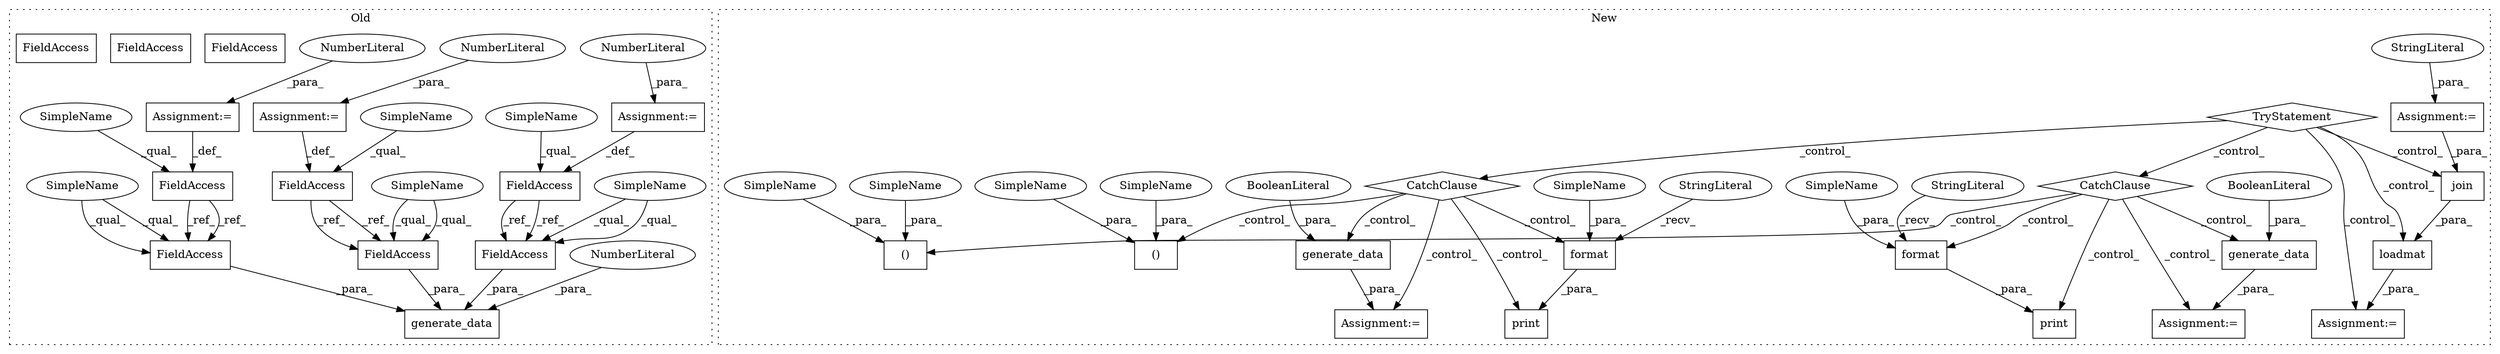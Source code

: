 digraph G {
subgraph cluster0 {
1 [label="generate_data" a="32" s="1088,1148" l="14,1" shape="box"];
16 [label="Assignment:=" a="7" s="913" l="1" shape="box"];
17 [label="NumberLiteral" a="34" s="914" l="3" shape="ellipse"];
25 [label="Assignment:=" a="7" s="934" l="1" shape="box"];
26 [label="NumberLiteral" a="34" s="935" l="3" shape="ellipse"];
28 [label="Assignment:=" a="7" s="962" l="1" shape="box"];
29 [label="NumberLiteral" a="34" s="963" l="3" shape="ellipse"];
30 [label="NumberLiteral" a="34" s="1146" l="2" shape="ellipse"];
31 [label="FieldAccess" a="22" s="944" l="18" shape="box"];
32 [label="FieldAccess" a="22" s="923" l="11" shape="box"];
33 [label="FieldAccess" a="22" s="901" l="12" shape="box"];
34 [label="FieldAccess" a="22" s="1102" l="12" shape="box"];
35 [label="FieldAccess" a="22" s="1115" l="11" shape="box"];
36 [label="FieldAccess" a="22" s="1127" l="18" shape="box"];
41 [label="SimpleName" a="42" s="1127" l="4" shape="ellipse"];
42 [label="SimpleName" a="42" s="1115" l="4" shape="ellipse"];
43 [label="SimpleName" a="42" s="923" l="4" shape="ellipse"];
44 [label="SimpleName" a="42" s="1102" l="4" shape="ellipse"];
45 [label="SimpleName" a="42" s="901" l="4" shape="ellipse"];
46 [label="SimpleName" a="42" s="944" l="4" shape="ellipse"];
47 [label="FieldAccess" a="22" s="1115" l="11" shape="box"];
48 [label="FieldAccess" a="22" s="1102" l="12" shape="box"];
49 [label="FieldAccess" a="22" s="1127" l="18" shape="box"];
label = "Old";
style="dotted";
}
subgraph cluster1 {
2 [label="join" a="32" s="1247,1296" l="5,1" shape="box"];
3 [label="TryStatement" a="54" s="1218" l="4" shape="diamond"];
4 [label="()" a="106" s="1607" l="15" shape="box"];
5 [label="format" a="32" s="1404,1419" l="7,1" shape="box"];
6 [label="()" a="106" s="1436" l="15" shape="box"];
7 [label="format" a="32" s="1575,1590" l="7,1" shape="box"];
8 [label="loadmat" a="32" s="1234,1297" l="8,1" shape="box"];
9 [label="print" a="32" s="1520,1591" l="6,1" shape="box"];
10 [label="generate_data" a="32" s="1624,1642" l="14,1" shape="box"];
11 [label="print" a="32" s="1349,1420" l="6,1" shape="box"];
12 [label="generate_data" a="32" s="1453,1471" l="14,1" shape="box"];
13 [label="BooleanLiteral" a="9" s="1467" l="4" shape="ellipse"];
14 [label="BooleanLiteral" a="9" s="1638" l="4" shape="ellipse"];
15 [label="CatchClause" a="12" s="1480,1510" l="11,2" shape="diamond"];
18 [label="Assignment:=" a="7" s="1622" l="2" shape="box"];
19 [label="CatchClause" a="12" s="1307,1339" l="11,2" shape="diamond"];
20 [label="Assignment:=" a="7" s="1233" l="1" shape="box"];
21 [label="StringLiteral" a="45" s="1355" l="48" shape="ellipse"];
22 [label="StringLiteral" a="45" s="1526" l="48" shape="ellipse"];
23 [label="Assignment:=" a="7" s="1451" l="2" shape="box"];
24 [label="Assignment:=" a="7" s="1199" l="1" shape="box"];
27 [label="StringLiteral" a="45" s="1200" l="12" shape="ellipse"];
37 [label="SimpleName" a="42" s="1582" l="8" shape="ellipse"];
38 [label="SimpleName" a="42" s="1411" l="8" shape="ellipse"];
39 [label="SimpleName" a="42" s="1450" l="1" shape="ellipse"];
40 [label="SimpleName" a="42" s="1621" l="1" shape="ellipse"];
50 [label="SimpleName" a="42" s="1436" l="1" shape="ellipse"];
51 [label="SimpleName" a="42" s="1607" l="1" shape="ellipse"];
label = "New";
style="dotted";
}
2 -> 8 [label="_para_"];
3 -> 20 [label="_control_"];
3 -> 19 [label="_control_"];
3 -> 8 [label="_control_"];
3 -> 2 [label="_control_"];
3 -> 15 [label="_control_"];
5 -> 11 [label="_para_"];
7 -> 9 [label="_para_"];
8 -> 20 [label="_para_"];
10 -> 18 [label="_para_"];
12 -> 23 [label="_para_"];
13 -> 12 [label="_para_"];
14 -> 10 [label="_para_"];
15 -> 10 [label="_control_"];
15 -> 7 [label="_control_"];
15 -> 18 [label="_control_"];
15 -> 4 [label="_control_"];
15 -> 9 [label="_control_"];
16 -> 33 [label="_def_"];
17 -> 16 [label="_para_"];
19 -> 23 [label="_control_"];
19 -> 6 [label="_control_"];
19 -> 5 [label="_control_"];
19 -> 11 [label="_control_"];
19 -> 12 [label="_control_"];
21 -> 5 [label="_recv_"];
22 -> 7 [label="_recv_"];
24 -> 2 [label="_para_"];
25 -> 32 [label="_def_"];
26 -> 25 [label="_para_"];
27 -> 24 [label="_para_"];
28 -> 31 [label="_def_"];
29 -> 28 [label="_para_"];
30 -> 1 [label="_para_"];
31 -> 49 [label="_ref_"];
31 -> 49 [label="_ref_"];
32 -> 47 [label="_ref_"];
32 -> 47 [label="_ref_"];
33 -> 48 [label="_ref_"];
33 -> 48 [label="_ref_"];
37 -> 7 [label="_para_"];
38 -> 5 [label="_para_"];
39 -> 6 [label="_para_"];
40 -> 4 [label="_para_"];
41 -> 49 [label="_qual_"];
41 -> 49 [label="_qual_"];
42 -> 47 [label="_qual_"];
42 -> 47 [label="_qual_"];
43 -> 32 [label="_qual_"];
44 -> 48 [label="_qual_"];
44 -> 48 [label="_qual_"];
45 -> 33 [label="_qual_"];
46 -> 31 [label="_qual_"];
47 -> 1 [label="_para_"];
48 -> 1 [label="_para_"];
49 -> 1 [label="_para_"];
50 -> 6 [label="_para_"];
51 -> 4 [label="_para_"];
}